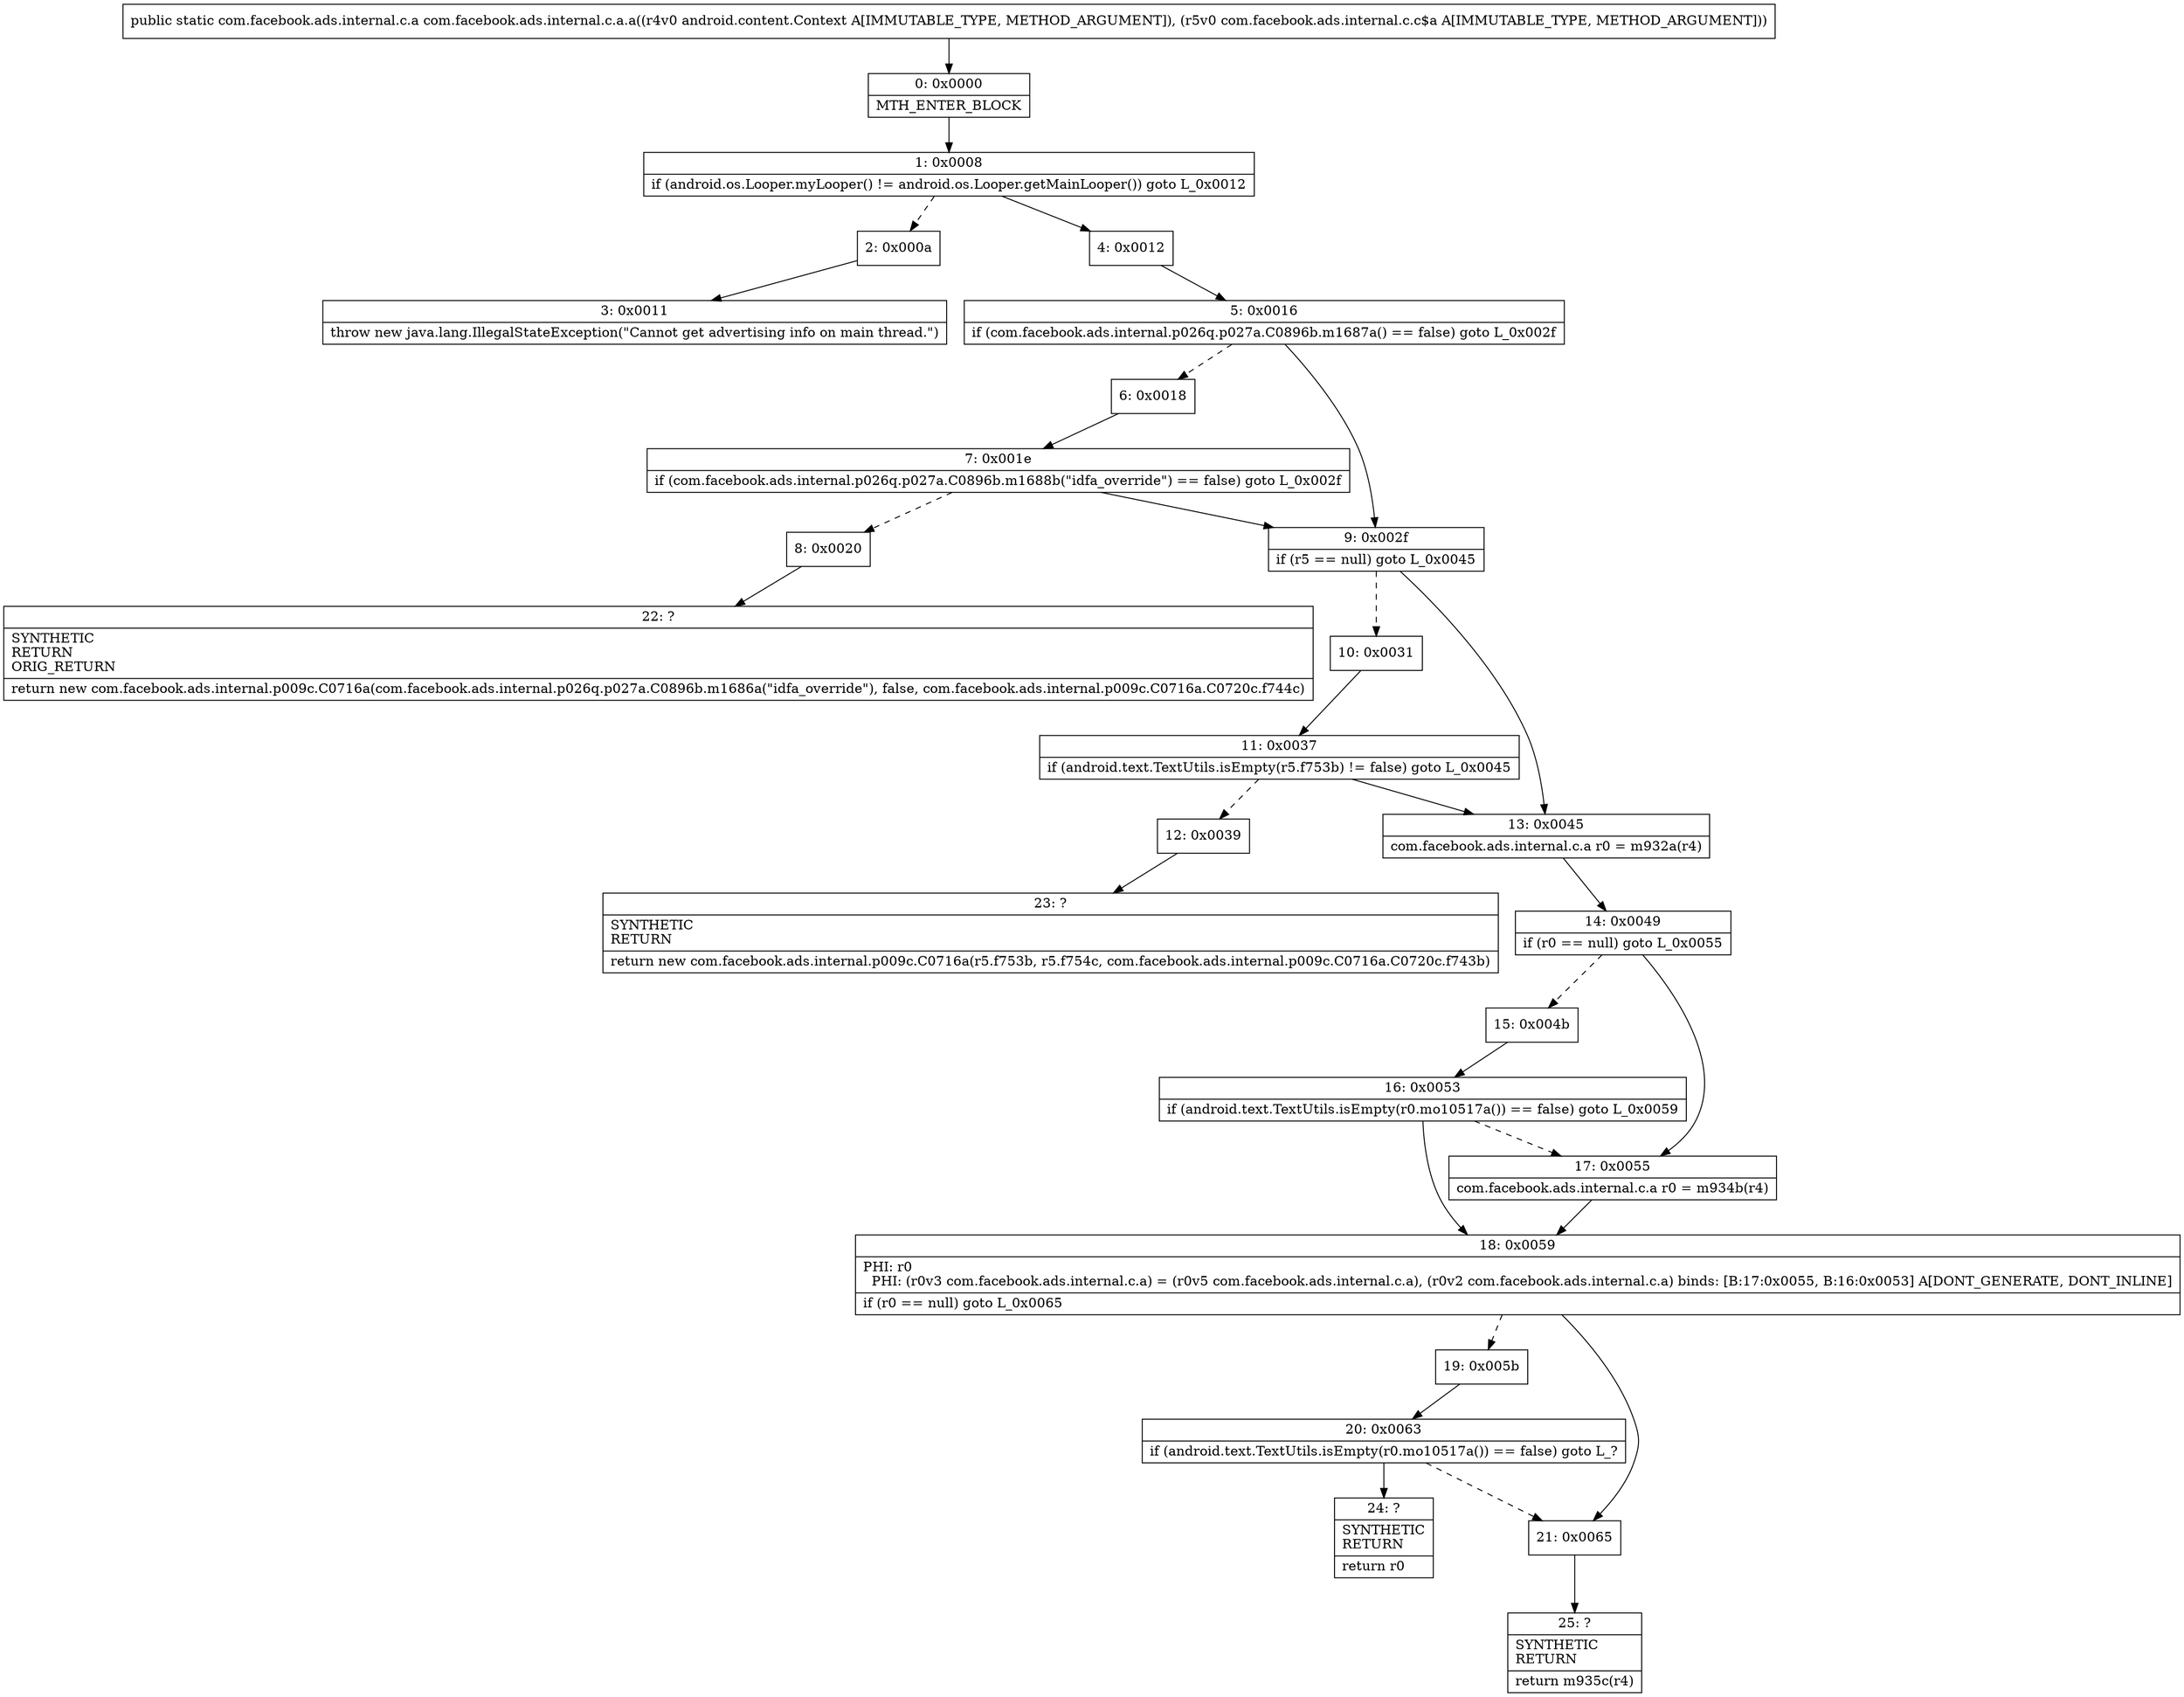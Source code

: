 digraph "CFG forcom.facebook.ads.internal.c.a.a(Landroid\/content\/Context;Lcom\/facebook\/ads\/internal\/c\/c$a;)Lcom\/facebook\/ads\/internal\/c\/a;" {
Node_0 [shape=record,label="{0\:\ 0x0000|MTH_ENTER_BLOCK\l}"];
Node_1 [shape=record,label="{1\:\ 0x0008|if (android.os.Looper.myLooper() != android.os.Looper.getMainLooper()) goto L_0x0012\l}"];
Node_2 [shape=record,label="{2\:\ 0x000a}"];
Node_3 [shape=record,label="{3\:\ 0x0011|throw new java.lang.IllegalStateException(\"Cannot get advertising info on main thread.\")\l}"];
Node_4 [shape=record,label="{4\:\ 0x0012}"];
Node_5 [shape=record,label="{5\:\ 0x0016|if (com.facebook.ads.internal.p026q.p027a.C0896b.m1687a() == false) goto L_0x002f\l}"];
Node_6 [shape=record,label="{6\:\ 0x0018}"];
Node_7 [shape=record,label="{7\:\ 0x001e|if (com.facebook.ads.internal.p026q.p027a.C0896b.m1688b(\"idfa_override\") == false) goto L_0x002f\l}"];
Node_8 [shape=record,label="{8\:\ 0x0020}"];
Node_9 [shape=record,label="{9\:\ 0x002f|if (r5 == null) goto L_0x0045\l}"];
Node_10 [shape=record,label="{10\:\ 0x0031}"];
Node_11 [shape=record,label="{11\:\ 0x0037|if (android.text.TextUtils.isEmpty(r5.f753b) != false) goto L_0x0045\l}"];
Node_12 [shape=record,label="{12\:\ 0x0039}"];
Node_13 [shape=record,label="{13\:\ 0x0045|com.facebook.ads.internal.c.a r0 = m932a(r4)\l}"];
Node_14 [shape=record,label="{14\:\ 0x0049|if (r0 == null) goto L_0x0055\l}"];
Node_15 [shape=record,label="{15\:\ 0x004b}"];
Node_16 [shape=record,label="{16\:\ 0x0053|if (android.text.TextUtils.isEmpty(r0.mo10517a()) == false) goto L_0x0059\l}"];
Node_17 [shape=record,label="{17\:\ 0x0055|com.facebook.ads.internal.c.a r0 = m934b(r4)\l}"];
Node_18 [shape=record,label="{18\:\ 0x0059|PHI: r0 \l  PHI: (r0v3 com.facebook.ads.internal.c.a) = (r0v5 com.facebook.ads.internal.c.a), (r0v2 com.facebook.ads.internal.c.a) binds: [B:17:0x0055, B:16:0x0053] A[DONT_GENERATE, DONT_INLINE]\l|if (r0 == null) goto L_0x0065\l}"];
Node_19 [shape=record,label="{19\:\ 0x005b}"];
Node_20 [shape=record,label="{20\:\ 0x0063|if (android.text.TextUtils.isEmpty(r0.mo10517a()) == false) goto L_?\l}"];
Node_21 [shape=record,label="{21\:\ 0x0065}"];
Node_22 [shape=record,label="{22\:\ ?|SYNTHETIC\lRETURN\lORIG_RETURN\l|return new com.facebook.ads.internal.p009c.C0716a(com.facebook.ads.internal.p026q.p027a.C0896b.m1686a(\"idfa_override\"), false, com.facebook.ads.internal.p009c.C0716a.C0720c.f744c)\l}"];
Node_23 [shape=record,label="{23\:\ ?|SYNTHETIC\lRETURN\l|return new com.facebook.ads.internal.p009c.C0716a(r5.f753b, r5.f754c, com.facebook.ads.internal.p009c.C0716a.C0720c.f743b)\l}"];
Node_24 [shape=record,label="{24\:\ ?|SYNTHETIC\lRETURN\l|return r0\l}"];
Node_25 [shape=record,label="{25\:\ ?|SYNTHETIC\lRETURN\l|return m935c(r4)\l}"];
MethodNode[shape=record,label="{public static com.facebook.ads.internal.c.a com.facebook.ads.internal.c.a.a((r4v0 android.content.Context A[IMMUTABLE_TYPE, METHOD_ARGUMENT]), (r5v0 com.facebook.ads.internal.c.c$a A[IMMUTABLE_TYPE, METHOD_ARGUMENT])) }"];
MethodNode -> Node_0;
Node_0 -> Node_1;
Node_1 -> Node_2[style=dashed];
Node_1 -> Node_4;
Node_2 -> Node_3;
Node_4 -> Node_5;
Node_5 -> Node_6[style=dashed];
Node_5 -> Node_9;
Node_6 -> Node_7;
Node_7 -> Node_8[style=dashed];
Node_7 -> Node_9;
Node_8 -> Node_22;
Node_9 -> Node_10[style=dashed];
Node_9 -> Node_13;
Node_10 -> Node_11;
Node_11 -> Node_12[style=dashed];
Node_11 -> Node_13;
Node_12 -> Node_23;
Node_13 -> Node_14;
Node_14 -> Node_15[style=dashed];
Node_14 -> Node_17;
Node_15 -> Node_16;
Node_16 -> Node_17[style=dashed];
Node_16 -> Node_18;
Node_17 -> Node_18;
Node_18 -> Node_19[style=dashed];
Node_18 -> Node_21;
Node_19 -> Node_20;
Node_20 -> Node_21[style=dashed];
Node_20 -> Node_24;
Node_21 -> Node_25;
}

